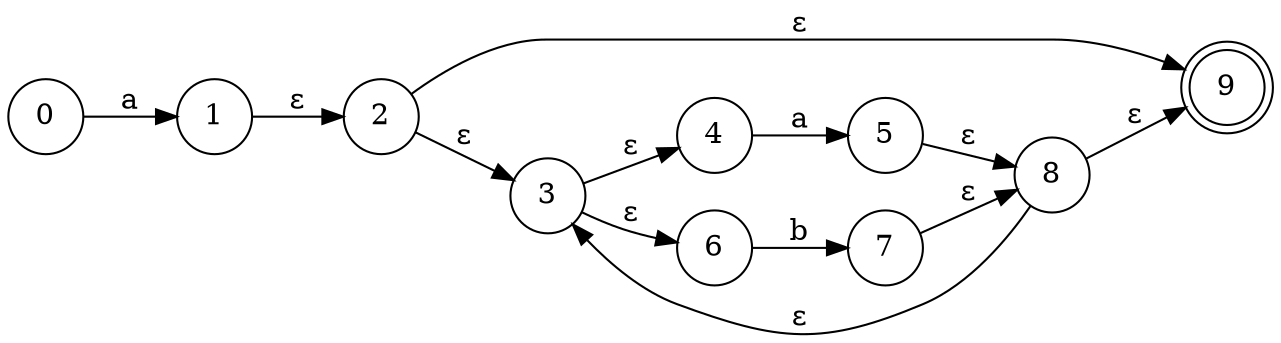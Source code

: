 digraph "nfa表" {
	rankdir=LR
	node [shape=doublecircle]
	9
	node [shape=circle]
	0 -> 1 [label=a]
	1 -> 2 [label="ε"]
	2 -> 3 [label="ε"]
	2 -> 9 [label="ε"]
	3 -> 4 [label="ε"]
	3 -> 6 [label="ε"]
	4 -> 5 [label=a]
	5 -> 8 [label="ε"]
	6 -> 7 [label=b]
	7 -> 8 [label="ε"]
	8 -> 3 [label="ε"]
	8 -> 9 [label="ε"]
}
